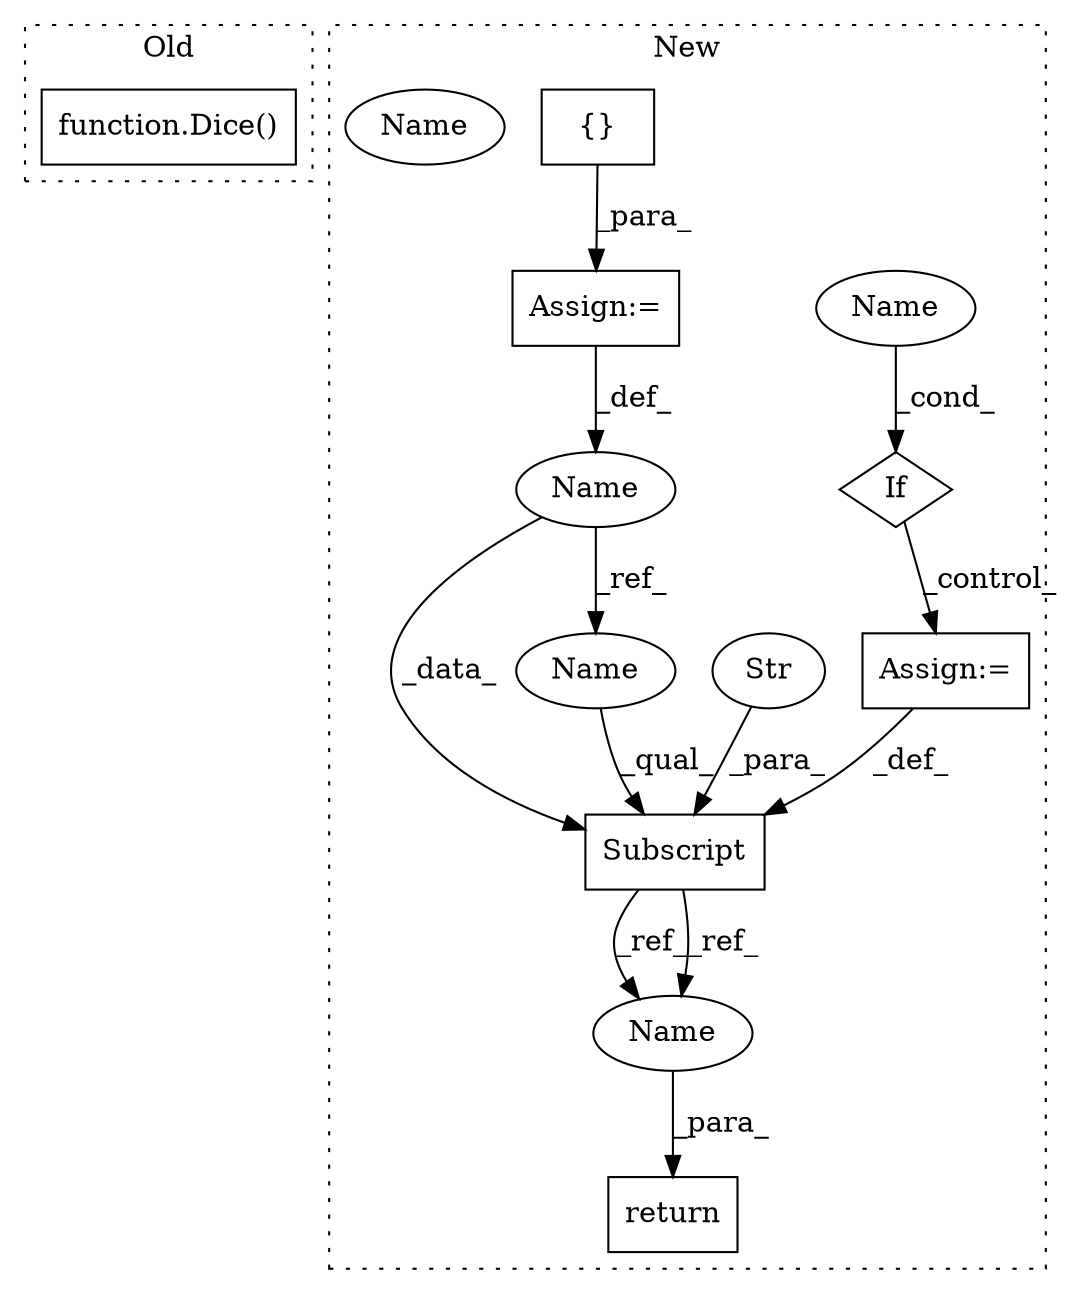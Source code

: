 digraph G {
subgraph cluster0 {
1 [label="function.Dice()" a="75" s="3712" l="6" shape="box"];
label = "Old";
style="dotted";
}
subgraph cluster1 {
2 [label="If" a="96" s="3822" l="3" shape="diamond"];
3 [label="Name" a="87" s="3825" l="16" shape="ellipse"];
4 [label="Assign:=" a="68" s="3869" l="3" shape="box"];
5 [label="Subscript" a="63" s="3855,0" l="14,0" shape="box"];
6 [label="Str" a="66" s="3863" l="5" shape="ellipse"];
7 [label="{}" a="95" s="3811,3812" l="2,1" shape="box"];
8 [label="Name" a="87" s="3775" l="7" shape="ellipse"];
9 [label="Assign:=" a="68" s="3782" l="29" shape="box"];
10 [label="return" a="93" s="4173" l="7" shape="box"];
11 [label="Name" a="87" s="4180" l="7" shape="ellipse"];
12 [label="Name" a="87" s="3855" l="7" shape="ellipse"];
13 [label="Name" a="87" s="4180" l="7" shape="ellipse"];
label = "New";
style="dotted";
}
2 -> 4 [label="_control_"];
3 -> 2 [label="_cond_"];
4 -> 5 [label="_def_"];
5 -> 13 [label="_ref_"];
5 -> 13 [label="_ref_"];
6 -> 5 [label="_para_"];
7 -> 9 [label="_para_"];
8 -> 12 [label="_ref_"];
8 -> 5 [label="_data_"];
9 -> 8 [label="_def_"];
12 -> 5 [label="_qual_"];
13 -> 10 [label="_para_"];
}